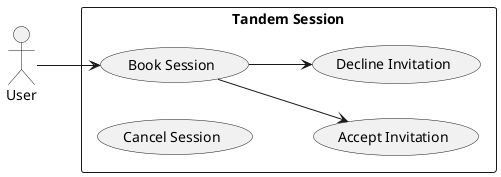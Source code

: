 @startuml
left to right direction
skinparam packageStyle rectangle

actor User

rectangle "Tandem Session" {
  usecase "Book Session" as UC1
  usecase "Accept Invitation" as UC2
  usecase "Decline Invitation" as UC3
  usecase "Cancel Session" as UC4
}

User --> UC1
UC1 --> UC2
UC1 --> UC3

@enduml
